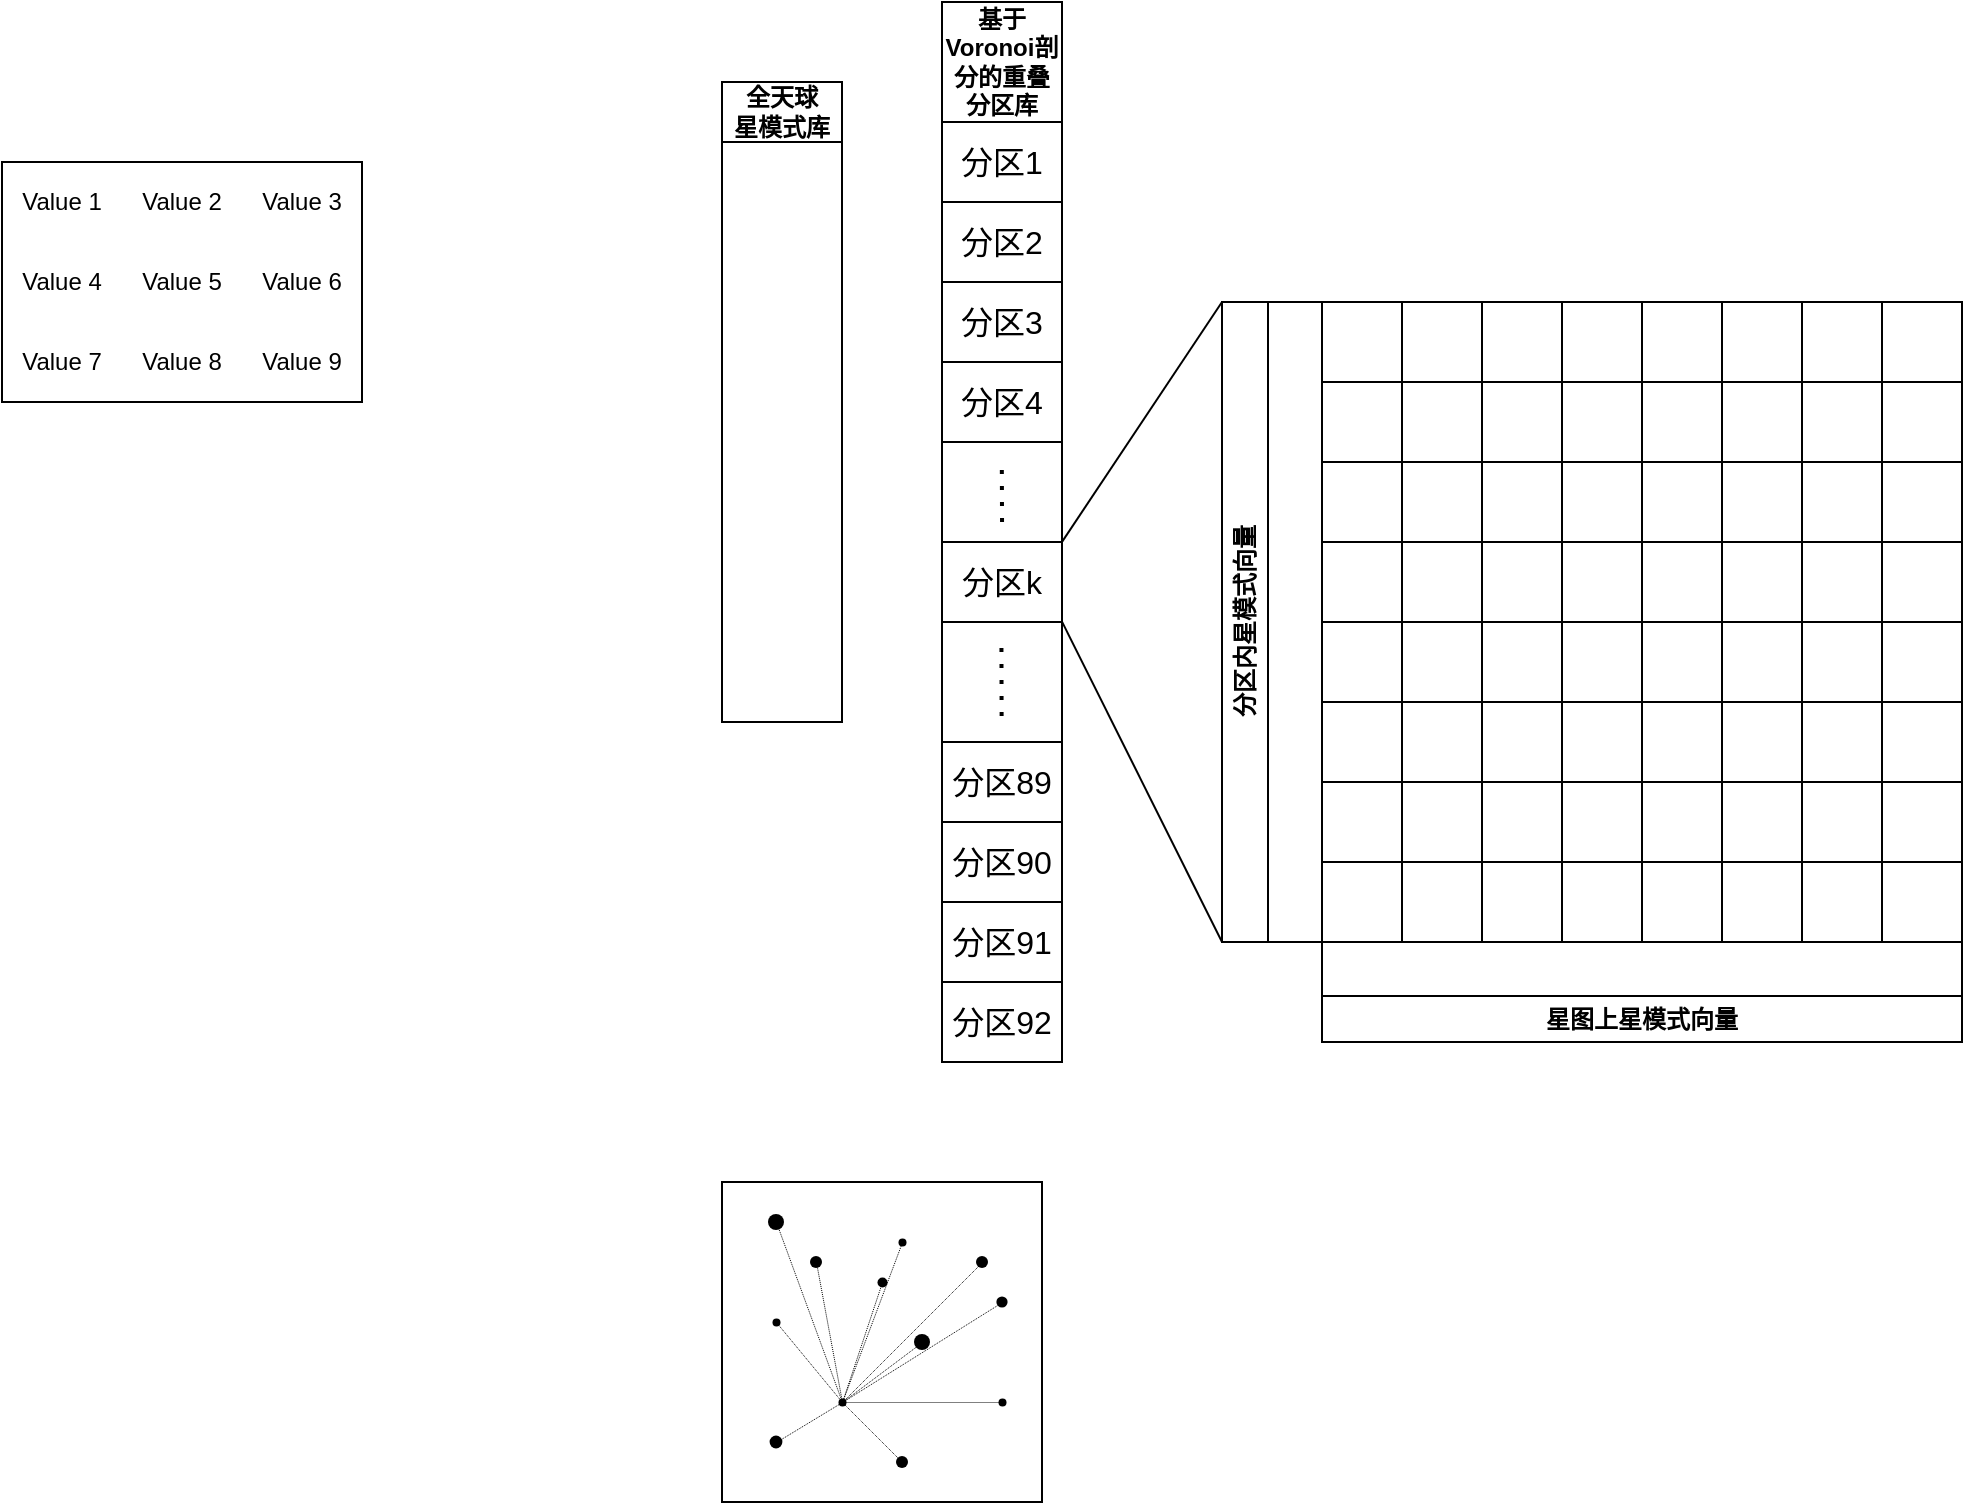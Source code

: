 <mxfile version="24.8.3">
  <diagram name="第 1 页" id="amOvIw745vpAv77YLuOu">
    <mxGraphModel dx="2044" dy="879" grid="1" gridSize="10" guides="1" tooltips="1" connect="1" arrows="1" fold="1" page="1" pageScale="1" pageWidth="413" pageHeight="583" math="0" shadow="0">
      <root>
        <mxCell id="0" />
        <mxCell id="1" parent="0" />
        <mxCell id="gWh-pS88tPBlYwup4xOj-1" value="全天球&lt;br&gt;星模式库" style="swimlane;whiteSpace=wrap;html=1;startSize=30;" vertex="1" parent="1">
          <mxGeometry x="30" y="40" width="60" height="320" as="geometry">
            <mxRectangle x="30" y="40" width="90" height="40" as="alternateBounds" />
          </mxGeometry>
        </mxCell>
        <mxCell id="gWh-pS88tPBlYwup4xOj-3" value="基于Voronoi剖分的重叠分区库" style="swimlane;whiteSpace=wrap;html=1;startSize=60;" vertex="1" parent="1">
          <mxGeometry x="140" width="60" height="530" as="geometry" />
        </mxCell>
        <mxCell id="gWh-pS88tPBlYwup4xOj-4" value="" style="shape=table;startSize=0;container=1;collapsible=0;childLayout=tableLayout;fontSize=16;" vertex="1" parent="gWh-pS88tPBlYwup4xOj-3">
          <mxGeometry y="60" width="60" height="160" as="geometry" />
        </mxCell>
        <mxCell id="gWh-pS88tPBlYwup4xOj-5" value="" style="shape=tableRow;horizontal=0;startSize=0;swimlaneHead=0;swimlaneBody=0;strokeColor=inherit;top=0;left=0;bottom=0;right=0;collapsible=0;dropTarget=0;fillColor=none;points=[[0,0.5],[1,0.5]];portConstraint=eastwest;fontSize=16;" vertex="1" parent="gWh-pS88tPBlYwup4xOj-4">
          <mxGeometry width="60" height="40" as="geometry" />
        </mxCell>
        <mxCell id="gWh-pS88tPBlYwup4xOj-6" value="分区1" style="shape=partialRectangle;html=1;whiteSpace=wrap;connectable=0;strokeColor=inherit;overflow=hidden;fillColor=none;top=0;left=0;bottom=0;right=0;pointerEvents=1;fontSize=16;" vertex="1" parent="gWh-pS88tPBlYwup4xOj-5">
          <mxGeometry width="60" height="40" as="geometry">
            <mxRectangle width="60" height="40" as="alternateBounds" />
          </mxGeometry>
        </mxCell>
        <mxCell id="gWh-pS88tPBlYwup4xOj-17" style="shape=tableRow;horizontal=0;startSize=0;swimlaneHead=0;swimlaneBody=0;strokeColor=inherit;top=0;left=0;bottom=0;right=0;collapsible=0;dropTarget=0;fillColor=none;points=[[0,0.5],[1,0.5]];portConstraint=eastwest;fontSize=16;" vertex="1" parent="gWh-pS88tPBlYwup4xOj-4">
          <mxGeometry y="40" width="60" height="40" as="geometry" />
        </mxCell>
        <mxCell id="gWh-pS88tPBlYwup4xOj-18" value="分区2" style="shape=partialRectangle;html=1;whiteSpace=wrap;connectable=0;strokeColor=inherit;overflow=hidden;fillColor=none;top=0;left=0;bottom=0;right=0;pointerEvents=1;fontSize=16;" vertex="1" parent="gWh-pS88tPBlYwup4xOj-17">
          <mxGeometry width="60" height="40" as="geometry">
            <mxRectangle width="60" height="40" as="alternateBounds" />
          </mxGeometry>
        </mxCell>
        <mxCell id="gWh-pS88tPBlYwup4xOj-13" value="" style="shape=tableRow;horizontal=0;startSize=0;swimlaneHead=0;swimlaneBody=0;strokeColor=inherit;top=0;left=0;bottom=0;right=0;collapsible=0;dropTarget=0;fillColor=none;points=[[0,0.5],[1,0.5]];portConstraint=eastwest;fontSize=16;" vertex="1" parent="gWh-pS88tPBlYwup4xOj-4">
          <mxGeometry y="80" width="60" height="40" as="geometry" />
        </mxCell>
        <mxCell id="gWh-pS88tPBlYwup4xOj-14" value="分区3" style="shape=partialRectangle;html=1;whiteSpace=wrap;connectable=0;strokeColor=inherit;overflow=hidden;fillColor=none;top=0;left=0;bottom=0;right=0;pointerEvents=1;fontSize=16;" vertex="1" parent="gWh-pS88tPBlYwup4xOj-13">
          <mxGeometry width="60" height="40" as="geometry">
            <mxRectangle width="60" height="40" as="alternateBounds" />
          </mxGeometry>
        </mxCell>
        <mxCell id="gWh-pS88tPBlYwup4xOj-21" style="shape=tableRow;horizontal=0;startSize=0;swimlaneHead=0;swimlaneBody=0;strokeColor=inherit;top=0;left=0;bottom=0;right=0;collapsible=0;dropTarget=0;fillColor=none;points=[[0,0.5],[1,0.5]];portConstraint=eastwest;fontSize=16;" vertex="1" parent="gWh-pS88tPBlYwup4xOj-4">
          <mxGeometry y="120" width="60" height="40" as="geometry" />
        </mxCell>
        <mxCell id="gWh-pS88tPBlYwup4xOj-22" value="分区4" style="shape=partialRectangle;html=1;whiteSpace=wrap;connectable=0;strokeColor=inherit;overflow=hidden;fillColor=none;top=0;left=0;bottom=0;right=0;pointerEvents=1;fontSize=16;" vertex="1" parent="gWh-pS88tPBlYwup4xOj-21">
          <mxGeometry width="60" height="40" as="geometry">
            <mxRectangle width="60" height="40" as="alternateBounds" />
          </mxGeometry>
        </mxCell>
        <mxCell id="gWh-pS88tPBlYwup4xOj-37" value="" style="shape=table;startSize=0;container=1;collapsible=0;childLayout=tableLayout;fontSize=16;" vertex="1" parent="gWh-pS88tPBlYwup4xOj-3">
          <mxGeometry y="370" width="60" height="160" as="geometry" />
        </mxCell>
        <mxCell id="gWh-pS88tPBlYwup4xOj-38" value="" style="shape=tableRow;horizontal=0;startSize=0;swimlaneHead=0;swimlaneBody=0;strokeColor=inherit;top=0;left=0;bottom=0;right=0;collapsible=0;dropTarget=0;fillColor=none;points=[[0,0.5],[1,0.5]];portConstraint=eastwest;fontSize=16;" vertex="1" parent="gWh-pS88tPBlYwup4xOj-37">
          <mxGeometry width="60" height="40" as="geometry" />
        </mxCell>
        <mxCell id="gWh-pS88tPBlYwup4xOj-39" value="分区89" style="shape=partialRectangle;html=1;whiteSpace=wrap;connectable=0;strokeColor=inherit;overflow=hidden;fillColor=none;top=0;left=0;bottom=0;right=0;pointerEvents=1;fontSize=16;" vertex="1" parent="gWh-pS88tPBlYwup4xOj-38">
          <mxGeometry width="60" height="40" as="geometry">
            <mxRectangle width="60" height="40" as="alternateBounds" />
          </mxGeometry>
        </mxCell>
        <mxCell id="gWh-pS88tPBlYwup4xOj-40" style="shape=tableRow;horizontal=0;startSize=0;swimlaneHead=0;swimlaneBody=0;strokeColor=inherit;top=0;left=0;bottom=0;right=0;collapsible=0;dropTarget=0;fillColor=none;points=[[0,0.5],[1,0.5]];portConstraint=eastwest;fontSize=16;" vertex="1" parent="gWh-pS88tPBlYwup4xOj-37">
          <mxGeometry y="40" width="60" height="40" as="geometry" />
        </mxCell>
        <mxCell id="gWh-pS88tPBlYwup4xOj-41" value="分区90" style="shape=partialRectangle;html=1;whiteSpace=wrap;connectable=0;strokeColor=inherit;overflow=hidden;fillColor=none;top=0;left=0;bottom=0;right=0;pointerEvents=1;fontSize=16;" vertex="1" parent="gWh-pS88tPBlYwup4xOj-40">
          <mxGeometry width="60" height="40" as="geometry">
            <mxRectangle width="60" height="40" as="alternateBounds" />
          </mxGeometry>
        </mxCell>
        <mxCell id="gWh-pS88tPBlYwup4xOj-42" value="" style="shape=tableRow;horizontal=0;startSize=0;swimlaneHead=0;swimlaneBody=0;strokeColor=inherit;top=0;left=0;bottom=0;right=0;collapsible=0;dropTarget=0;fillColor=none;points=[[0,0.5],[1,0.5]];portConstraint=eastwest;fontSize=16;" vertex="1" parent="gWh-pS88tPBlYwup4xOj-37">
          <mxGeometry y="80" width="60" height="40" as="geometry" />
        </mxCell>
        <mxCell id="gWh-pS88tPBlYwup4xOj-43" value="分区91" style="shape=partialRectangle;html=1;whiteSpace=wrap;connectable=0;strokeColor=inherit;overflow=hidden;fillColor=none;top=0;left=0;bottom=0;right=0;pointerEvents=1;fontSize=16;" vertex="1" parent="gWh-pS88tPBlYwup4xOj-42">
          <mxGeometry width="60" height="40" as="geometry">
            <mxRectangle width="60" height="40" as="alternateBounds" />
          </mxGeometry>
        </mxCell>
        <mxCell id="gWh-pS88tPBlYwup4xOj-44" style="shape=tableRow;horizontal=0;startSize=0;swimlaneHead=0;swimlaneBody=0;strokeColor=inherit;top=0;left=0;bottom=0;right=0;collapsible=0;dropTarget=0;fillColor=none;points=[[0,0.5],[1,0.5]];portConstraint=eastwest;fontSize=16;" vertex="1" parent="gWh-pS88tPBlYwup4xOj-37">
          <mxGeometry y="120" width="60" height="40" as="geometry" />
        </mxCell>
        <mxCell id="gWh-pS88tPBlYwup4xOj-45" value="分区92" style="shape=partialRectangle;html=1;whiteSpace=wrap;connectable=0;strokeColor=inherit;overflow=hidden;fillColor=none;top=0;left=0;bottom=0;right=0;pointerEvents=1;fontSize=16;" vertex="1" parent="gWh-pS88tPBlYwup4xOj-44">
          <mxGeometry width="60" height="40" as="geometry">
            <mxRectangle width="60" height="40" as="alternateBounds" />
          </mxGeometry>
        </mxCell>
        <mxCell id="gWh-pS88tPBlYwup4xOj-46" value="" style="endArrow=none;dashed=1;html=1;dashPattern=1 3;strokeWidth=2;rounded=0;" edge="1" parent="gWh-pS88tPBlYwup4xOj-3">
          <mxGeometry width="50" height="50" relative="1" as="geometry">
            <mxPoint x="30.02" y="260" as="sourcePoint" />
            <mxPoint x="29.9" y="230" as="targetPoint" />
          </mxGeometry>
        </mxCell>
        <mxCell id="gWh-pS88tPBlYwup4xOj-50" value="" style="shape=table;startSize=0;container=1;collapsible=0;childLayout=tableLayout;fontSize=16;" vertex="1" parent="gWh-pS88tPBlYwup4xOj-3">
          <mxGeometry y="270" width="60" height="40" as="geometry" />
        </mxCell>
        <mxCell id="gWh-pS88tPBlYwup4xOj-51" value="" style="shape=tableRow;horizontal=0;startSize=0;swimlaneHead=0;swimlaneBody=0;strokeColor=inherit;top=0;left=0;bottom=0;right=0;collapsible=0;dropTarget=0;fillColor=none;points=[[0,0.5],[1,0.5]];portConstraint=eastwest;fontSize=16;" vertex="1" parent="gWh-pS88tPBlYwup4xOj-50">
          <mxGeometry width="60" height="40" as="geometry" />
        </mxCell>
        <mxCell id="gWh-pS88tPBlYwup4xOj-52" value="分区k" style="shape=partialRectangle;html=1;whiteSpace=wrap;connectable=0;strokeColor=inherit;overflow=hidden;fillColor=none;top=0;left=0;bottom=0;right=0;pointerEvents=1;fontSize=16;" vertex="1" parent="gWh-pS88tPBlYwup4xOj-51">
          <mxGeometry width="60" height="40" as="geometry">
            <mxRectangle width="60" height="40" as="alternateBounds" />
          </mxGeometry>
        </mxCell>
        <mxCell id="gWh-pS88tPBlYwup4xOj-59" value="" style="endArrow=none;dashed=1;html=1;dashPattern=1 3;strokeWidth=2;rounded=0;" edge="1" parent="gWh-pS88tPBlYwup4xOj-3">
          <mxGeometry width="50" height="50" relative="1" as="geometry">
            <mxPoint x="29.81" y="357" as="sourcePoint" />
            <mxPoint x="29.71" y="317" as="targetPoint" />
          </mxGeometry>
        </mxCell>
        <mxCell id="gWh-pS88tPBlYwup4xOj-47" value="分区内星模式向量" style="swimlane;horizontal=0;whiteSpace=wrap;html=1;startSize=23;" vertex="1" parent="1">
          <mxGeometry x="280" y="150" width="50" height="320" as="geometry" />
        </mxCell>
        <mxCell id="gWh-pS88tPBlYwup4xOj-48" value="星图上星模式向量" style="swimlane;whiteSpace=wrap;html=1;direction=west;" vertex="1" parent="1">
          <mxGeometry x="330" y="470" width="320" height="50" as="geometry" />
        </mxCell>
        <mxCell id="gWh-pS88tPBlYwup4xOj-49" value="" style="whiteSpace=wrap;html=1;aspect=fixed;" vertex="1" parent="1">
          <mxGeometry x="330" y="150" width="320" height="320" as="geometry" />
        </mxCell>
        <mxCell id="gWh-pS88tPBlYwup4xOj-60" value="" style="endArrow=none;html=1;rounded=0;entryX=0;entryY=0;entryDx=0;entryDy=0;exitX=0.999;exitY=0.001;exitDx=0;exitDy=0;exitPerimeter=0;" edge="1" parent="1" source="gWh-pS88tPBlYwup4xOj-51" target="gWh-pS88tPBlYwup4xOj-47">
          <mxGeometry width="50" height="50" relative="1" as="geometry">
            <mxPoint x="210" y="270" as="sourcePoint" />
            <mxPoint x="410" y="300" as="targetPoint" />
          </mxGeometry>
        </mxCell>
        <mxCell id="gWh-pS88tPBlYwup4xOj-61" value="" style="endArrow=none;html=1;rounded=0;entryX=0;entryY=1;entryDx=0;entryDy=0;exitX=1;exitY=0.995;exitDx=0;exitDy=0;exitPerimeter=0;" edge="1" parent="1" source="gWh-pS88tPBlYwup4xOj-51" target="gWh-pS88tPBlYwup4xOj-47">
          <mxGeometry width="50" height="50" relative="1" as="geometry">
            <mxPoint x="210" y="280" as="sourcePoint" />
            <mxPoint x="290" y="160" as="targetPoint" />
          </mxGeometry>
        </mxCell>
        <mxCell id="gWh-pS88tPBlYwup4xOj-62" value="" style="shape=table;startSize=0;container=1;collapsible=0;childLayout=tableLayout;fontSize=16;" vertex="1" parent="1">
          <mxGeometry x="330" y="150" width="320" height="320" as="geometry" />
        </mxCell>
        <mxCell id="gWh-pS88tPBlYwup4xOj-63" value="" style="shape=tableRow;horizontal=0;startSize=0;swimlaneHead=0;swimlaneBody=0;strokeColor=inherit;top=0;left=0;bottom=0;right=0;collapsible=0;dropTarget=0;fillColor=none;points=[[0,0.5],[1,0.5]];portConstraint=eastwest;fontSize=16;" vertex="1" parent="gWh-pS88tPBlYwup4xOj-62">
          <mxGeometry width="320" height="40" as="geometry" />
        </mxCell>
        <mxCell id="gWh-pS88tPBlYwup4xOj-64" value="" style="shape=partialRectangle;html=1;whiteSpace=wrap;connectable=0;strokeColor=inherit;overflow=hidden;fillColor=none;top=0;left=0;bottom=0;right=0;pointerEvents=1;fontSize=16;" vertex="1" parent="gWh-pS88tPBlYwup4xOj-63">
          <mxGeometry width="40" height="40" as="geometry">
            <mxRectangle width="40" height="40" as="alternateBounds" />
          </mxGeometry>
        </mxCell>
        <mxCell id="gWh-pS88tPBlYwup4xOj-65" value="" style="shape=partialRectangle;html=1;whiteSpace=wrap;connectable=0;strokeColor=inherit;overflow=hidden;fillColor=none;top=0;left=0;bottom=0;right=0;pointerEvents=1;fontSize=16;" vertex="1" parent="gWh-pS88tPBlYwup4xOj-63">
          <mxGeometry x="40" width="40" height="40" as="geometry">
            <mxRectangle width="40" height="40" as="alternateBounds" />
          </mxGeometry>
        </mxCell>
        <mxCell id="gWh-pS88tPBlYwup4xOj-66" value="" style="shape=partialRectangle;html=1;whiteSpace=wrap;connectable=0;strokeColor=inherit;overflow=hidden;fillColor=none;top=0;left=0;bottom=0;right=0;pointerEvents=1;fontSize=16;" vertex="1" parent="gWh-pS88tPBlYwup4xOj-63">
          <mxGeometry x="80" width="40" height="40" as="geometry">
            <mxRectangle width="40" height="40" as="alternateBounds" />
          </mxGeometry>
        </mxCell>
        <mxCell id="gWh-pS88tPBlYwup4xOj-87" style="shape=partialRectangle;html=1;whiteSpace=wrap;connectable=0;strokeColor=inherit;overflow=hidden;fillColor=none;top=0;left=0;bottom=0;right=0;pointerEvents=1;fontSize=16;" vertex="1" parent="gWh-pS88tPBlYwup4xOj-63">
          <mxGeometry x="120" width="40" height="40" as="geometry">
            <mxRectangle width="40" height="40" as="alternateBounds" />
          </mxGeometry>
        </mxCell>
        <mxCell id="gWh-pS88tPBlYwup4xOj-90" style="shape=partialRectangle;html=1;whiteSpace=wrap;connectable=0;strokeColor=inherit;overflow=hidden;fillColor=none;top=0;left=0;bottom=0;right=0;pointerEvents=1;fontSize=16;" vertex="1" parent="gWh-pS88tPBlYwup4xOj-63">
          <mxGeometry x="160" width="40" height="40" as="geometry">
            <mxRectangle width="40" height="40" as="alternateBounds" />
          </mxGeometry>
        </mxCell>
        <mxCell id="gWh-pS88tPBlYwup4xOj-93" style="shape=partialRectangle;html=1;whiteSpace=wrap;connectable=0;strokeColor=inherit;overflow=hidden;fillColor=none;top=0;left=0;bottom=0;right=0;pointerEvents=1;fontSize=16;" vertex="1" parent="gWh-pS88tPBlYwup4xOj-63">
          <mxGeometry x="200" width="40" height="40" as="geometry">
            <mxRectangle width="40" height="40" as="alternateBounds" />
          </mxGeometry>
        </mxCell>
        <mxCell id="gWh-pS88tPBlYwup4xOj-96" style="shape=partialRectangle;html=1;whiteSpace=wrap;connectable=0;strokeColor=inherit;overflow=hidden;fillColor=none;top=0;left=0;bottom=0;right=0;pointerEvents=1;fontSize=16;" vertex="1" parent="gWh-pS88tPBlYwup4xOj-63">
          <mxGeometry x="240" width="40" height="40" as="geometry">
            <mxRectangle width="40" height="40" as="alternateBounds" />
          </mxGeometry>
        </mxCell>
        <mxCell id="gWh-pS88tPBlYwup4xOj-131" style="shape=partialRectangle;html=1;whiteSpace=wrap;connectable=0;strokeColor=inherit;overflow=hidden;fillColor=none;top=0;left=0;bottom=0;right=0;pointerEvents=1;fontSize=16;" vertex="1" parent="gWh-pS88tPBlYwup4xOj-63">
          <mxGeometry x="280" width="40" height="40" as="geometry">
            <mxRectangle width="40" height="40" as="alternateBounds" />
          </mxGeometry>
        </mxCell>
        <mxCell id="gWh-pS88tPBlYwup4xOj-67" value="" style="shape=tableRow;horizontal=0;startSize=0;swimlaneHead=0;swimlaneBody=0;strokeColor=inherit;top=0;left=0;bottom=0;right=0;collapsible=0;dropTarget=0;fillColor=none;points=[[0,0.5],[1,0.5]];portConstraint=eastwest;fontSize=16;" vertex="1" parent="gWh-pS88tPBlYwup4xOj-62">
          <mxGeometry y="40" width="320" height="40" as="geometry" />
        </mxCell>
        <mxCell id="gWh-pS88tPBlYwup4xOj-68" value="" style="shape=partialRectangle;html=1;whiteSpace=wrap;connectable=0;strokeColor=inherit;overflow=hidden;fillColor=none;top=0;left=0;bottom=0;right=0;pointerEvents=1;fontSize=16;" vertex="1" parent="gWh-pS88tPBlYwup4xOj-67">
          <mxGeometry width="40" height="40" as="geometry">
            <mxRectangle width="40" height="40" as="alternateBounds" />
          </mxGeometry>
        </mxCell>
        <mxCell id="gWh-pS88tPBlYwup4xOj-69" value="" style="shape=partialRectangle;html=1;whiteSpace=wrap;connectable=0;strokeColor=inherit;overflow=hidden;fillColor=none;top=0;left=0;bottom=0;right=0;pointerEvents=1;fontSize=16;" vertex="1" parent="gWh-pS88tPBlYwup4xOj-67">
          <mxGeometry x="40" width="40" height="40" as="geometry">
            <mxRectangle width="40" height="40" as="alternateBounds" />
          </mxGeometry>
        </mxCell>
        <mxCell id="gWh-pS88tPBlYwup4xOj-70" value="" style="shape=partialRectangle;html=1;whiteSpace=wrap;connectable=0;strokeColor=inherit;overflow=hidden;fillColor=none;top=0;left=0;bottom=0;right=0;pointerEvents=1;fontSize=16;" vertex="1" parent="gWh-pS88tPBlYwup4xOj-67">
          <mxGeometry x="80" width="40" height="40" as="geometry">
            <mxRectangle width="40" height="40" as="alternateBounds" />
          </mxGeometry>
        </mxCell>
        <mxCell id="gWh-pS88tPBlYwup4xOj-88" style="shape=partialRectangle;html=1;whiteSpace=wrap;connectable=0;strokeColor=inherit;overflow=hidden;fillColor=none;top=0;left=0;bottom=0;right=0;pointerEvents=1;fontSize=16;" vertex="1" parent="gWh-pS88tPBlYwup4xOj-67">
          <mxGeometry x="120" width="40" height="40" as="geometry">
            <mxRectangle width="40" height="40" as="alternateBounds" />
          </mxGeometry>
        </mxCell>
        <mxCell id="gWh-pS88tPBlYwup4xOj-91" style="shape=partialRectangle;html=1;whiteSpace=wrap;connectable=0;strokeColor=inherit;overflow=hidden;fillColor=none;top=0;left=0;bottom=0;right=0;pointerEvents=1;fontSize=16;" vertex="1" parent="gWh-pS88tPBlYwup4xOj-67">
          <mxGeometry x="160" width="40" height="40" as="geometry">
            <mxRectangle width="40" height="40" as="alternateBounds" />
          </mxGeometry>
        </mxCell>
        <mxCell id="gWh-pS88tPBlYwup4xOj-94" style="shape=partialRectangle;html=1;whiteSpace=wrap;connectable=0;strokeColor=inherit;overflow=hidden;fillColor=none;top=0;left=0;bottom=0;right=0;pointerEvents=1;fontSize=16;" vertex="1" parent="gWh-pS88tPBlYwup4xOj-67">
          <mxGeometry x="200" width="40" height="40" as="geometry">
            <mxRectangle width="40" height="40" as="alternateBounds" />
          </mxGeometry>
        </mxCell>
        <mxCell id="gWh-pS88tPBlYwup4xOj-97" style="shape=partialRectangle;html=1;whiteSpace=wrap;connectable=0;strokeColor=inherit;overflow=hidden;fillColor=none;top=0;left=0;bottom=0;right=0;pointerEvents=1;fontSize=16;" vertex="1" parent="gWh-pS88tPBlYwup4xOj-67">
          <mxGeometry x="240" width="40" height="40" as="geometry">
            <mxRectangle width="40" height="40" as="alternateBounds" />
          </mxGeometry>
        </mxCell>
        <mxCell id="gWh-pS88tPBlYwup4xOj-132" style="shape=partialRectangle;html=1;whiteSpace=wrap;connectable=0;strokeColor=inherit;overflow=hidden;fillColor=none;top=0;left=0;bottom=0;right=0;pointerEvents=1;fontSize=16;" vertex="1" parent="gWh-pS88tPBlYwup4xOj-67">
          <mxGeometry x="280" width="40" height="40" as="geometry">
            <mxRectangle width="40" height="40" as="alternateBounds" />
          </mxGeometry>
        </mxCell>
        <mxCell id="gWh-pS88tPBlYwup4xOj-71" value="" style="shape=tableRow;horizontal=0;startSize=0;swimlaneHead=0;swimlaneBody=0;strokeColor=inherit;top=0;left=0;bottom=0;right=0;collapsible=0;dropTarget=0;fillColor=none;points=[[0,0.5],[1,0.5]];portConstraint=eastwest;fontSize=16;" vertex="1" parent="gWh-pS88tPBlYwup4xOj-62">
          <mxGeometry y="80" width="320" height="40" as="geometry" />
        </mxCell>
        <mxCell id="gWh-pS88tPBlYwup4xOj-72" value="" style="shape=partialRectangle;html=1;whiteSpace=wrap;connectable=0;strokeColor=inherit;overflow=hidden;fillColor=none;top=0;left=0;bottom=0;right=0;pointerEvents=1;fontSize=16;" vertex="1" parent="gWh-pS88tPBlYwup4xOj-71">
          <mxGeometry width="40" height="40" as="geometry">
            <mxRectangle width="40" height="40" as="alternateBounds" />
          </mxGeometry>
        </mxCell>
        <mxCell id="gWh-pS88tPBlYwup4xOj-73" value="" style="shape=partialRectangle;html=1;whiteSpace=wrap;connectable=0;strokeColor=inherit;overflow=hidden;fillColor=none;top=0;left=0;bottom=0;right=0;pointerEvents=1;fontSize=16;" vertex="1" parent="gWh-pS88tPBlYwup4xOj-71">
          <mxGeometry x="40" width="40" height="40" as="geometry">
            <mxRectangle width="40" height="40" as="alternateBounds" />
          </mxGeometry>
        </mxCell>
        <mxCell id="gWh-pS88tPBlYwup4xOj-74" value="" style="shape=partialRectangle;html=1;whiteSpace=wrap;connectable=0;strokeColor=inherit;overflow=hidden;fillColor=none;top=0;left=0;bottom=0;right=0;pointerEvents=1;fontSize=16;" vertex="1" parent="gWh-pS88tPBlYwup4xOj-71">
          <mxGeometry x="80" width="40" height="40" as="geometry">
            <mxRectangle width="40" height="40" as="alternateBounds" />
          </mxGeometry>
        </mxCell>
        <mxCell id="gWh-pS88tPBlYwup4xOj-89" style="shape=partialRectangle;html=1;whiteSpace=wrap;connectable=0;strokeColor=inherit;overflow=hidden;fillColor=none;top=0;left=0;bottom=0;right=0;pointerEvents=1;fontSize=16;" vertex="1" parent="gWh-pS88tPBlYwup4xOj-71">
          <mxGeometry x="120" width="40" height="40" as="geometry">
            <mxRectangle width="40" height="40" as="alternateBounds" />
          </mxGeometry>
        </mxCell>
        <mxCell id="gWh-pS88tPBlYwup4xOj-92" style="shape=partialRectangle;html=1;whiteSpace=wrap;connectable=0;strokeColor=inherit;overflow=hidden;fillColor=none;top=0;left=0;bottom=0;right=0;pointerEvents=1;fontSize=16;" vertex="1" parent="gWh-pS88tPBlYwup4xOj-71">
          <mxGeometry x="160" width="40" height="40" as="geometry">
            <mxRectangle width="40" height="40" as="alternateBounds" />
          </mxGeometry>
        </mxCell>
        <mxCell id="gWh-pS88tPBlYwup4xOj-95" style="shape=partialRectangle;html=1;whiteSpace=wrap;connectable=0;strokeColor=inherit;overflow=hidden;fillColor=none;top=0;left=0;bottom=0;right=0;pointerEvents=1;fontSize=16;" vertex="1" parent="gWh-pS88tPBlYwup4xOj-71">
          <mxGeometry x="200" width="40" height="40" as="geometry">
            <mxRectangle width="40" height="40" as="alternateBounds" />
          </mxGeometry>
        </mxCell>
        <mxCell id="gWh-pS88tPBlYwup4xOj-98" style="shape=partialRectangle;html=1;whiteSpace=wrap;connectable=0;strokeColor=inherit;overflow=hidden;fillColor=none;top=0;left=0;bottom=0;right=0;pointerEvents=1;fontSize=16;" vertex="1" parent="gWh-pS88tPBlYwup4xOj-71">
          <mxGeometry x="240" width="40" height="40" as="geometry">
            <mxRectangle width="40" height="40" as="alternateBounds" />
          </mxGeometry>
        </mxCell>
        <mxCell id="gWh-pS88tPBlYwup4xOj-133" style="shape=partialRectangle;html=1;whiteSpace=wrap;connectable=0;strokeColor=inherit;overflow=hidden;fillColor=none;top=0;left=0;bottom=0;right=0;pointerEvents=1;fontSize=16;" vertex="1" parent="gWh-pS88tPBlYwup4xOj-71">
          <mxGeometry x="280" width="40" height="40" as="geometry">
            <mxRectangle width="40" height="40" as="alternateBounds" />
          </mxGeometry>
        </mxCell>
        <mxCell id="gWh-pS88tPBlYwup4xOj-99" style="shape=tableRow;horizontal=0;startSize=0;swimlaneHead=0;swimlaneBody=0;strokeColor=inherit;top=0;left=0;bottom=0;right=0;collapsible=0;dropTarget=0;fillColor=none;points=[[0,0.5],[1,0.5]];portConstraint=eastwest;fontSize=16;" vertex="1" parent="gWh-pS88tPBlYwup4xOj-62">
          <mxGeometry y="120" width="320" height="40" as="geometry" />
        </mxCell>
        <mxCell id="gWh-pS88tPBlYwup4xOj-100" style="shape=partialRectangle;html=1;whiteSpace=wrap;connectable=0;strokeColor=inherit;overflow=hidden;fillColor=none;top=0;left=0;bottom=0;right=0;pointerEvents=1;fontSize=16;" vertex="1" parent="gWh-pS88tPBlYwup4xOj-99">
          <mxGeometry width="40" height="40" as="geometry">
            <mxRectangle width="40" height="40" as="alternateBounds" />
          </mxGeometry>
        </mxCell>
        <mxCell id="gWh-pS88tPBlYwup4xOj-101" style="shape=partialRectangle;html=1;whiteSpace=wrap;connectable=0;strokeColor=inherit;overflow=hidden;fillColor=none;top=0;left=0;bottom=0;right=0;pointerEvents=1;fontSize=16;" vertex="1" parent="gWh-pS88tPBlYwup4xOj-99">
          <mxGeometry x="40" width="40" height="40" as="geometry">
            <mxRectangle width="40" height="40" as="alternateBounds" />
          </mxGeometry>
        </mxCell>
        <mxCell id="gWh-pS88tPBlYwup4xOj-102" style="shape=partialRectangle;html=1;whiteSpace=wrap;connectable=0;strokeColor=inherit;overflow=hidden;fillColor=none;top=0;left=0;bottom=0;right=0;pointerEvents=1;fontSize=16;" vertex="1" parent="gWh-pS88tPBlYwup4xOj-99">
          <mxGeometry x="80" width="40" height="40" as="geometry">
            <mxRectangle width="40" height="40" as="alternateBounds" />
          </mxGeometry>
        </mxCell>
        <mxCell id="gWh-pS88tPBlYwup4xOj-103" style="shape=partialRectangle;html=1;whiteSpace=wrap;connectable=0;strokeColor=inherit;overflow=hidden;fillColor=none;top=0;left=0;bottom=0;right=0;pointerEvents=1;fontSize=16;" vertex="1" parent="gWh-pS88tPBlYwup4xOj-99">
          <mxGeometry x="120" width="40" height="40" as="geometry">
            <mxRectangle width="40" height="40" as="alternateBounds" />
          </mxGeometry>
        </mxCell>
        <mxCell id="gWh-pS88tPBlYwup4xOj-104" style="shape=partialRectangle;html=1;whiteSpace=wrap;connectable=0;strokeColor=inherit;overflow=hidden;fillColor=none;top=0;left=0;bottom=0;right=0;pointerEvents=1;fontSize=16;" vertex="1" parent="gWh-pS88tPBlYwup4xOj-99">
          <mxGeometry x="160" width="40" height="40" as="geometry">
            <mxRectangle width="40" height="40" as="alternateBounds" />
          </mxGeometry>
        </mxCell>
        <mxCell id="gWh-pS88tPBlYwup4xOj-105" style="shape=partialRectangle;html=1;whiteSpace=wrap;connectable=0;strokeColor=inherit;overflow=hidden;fillColor=none;top=0;left=0;bottom=0;right=0;pointerEvents=1;fontSize=16;" vertex="1" parent="gWh-pS88tPBlYwup4xOj-99">
          <mxGeometry x="200" width="40" height="40" as="geometry">
            <mxRectangle width="40" height="40" as="alternateBounds" />
          </mxGeometry>
        </mxCell>
        <mxCell id="gWh-pS88tPBlYwup4xOj-106" style="shape=partialRectangle;html=1;whiteSpace=wrap;connectable=0;strokeColor=inherit;overflow=hidden;fillColor=none;top=0;left=0;bottom=0;right=0;pointerEvents=1;fontSize=16;" vertex="1" parent="gWh-pS88tPBlYwup4xOj-99">
          <mxGeometry x="240" width="40" height="40" as="geometry">
            <mxRectangle width="40" height="40" as="alternateBounds" />
          </mxGeometry>
        </mxCell>
        <mxCell id="gWh-pS88tPBlYwup4xOj-134" style="shape=partialRectangle;html=1;whiteSpace=wrap;connectable=0;strokeColor=inherit;overflow=hidden;fillColor=none;top=0;left=0;bottom=0;right=0;pointerEvents=1;fontSize=16;" vertex="1" parent="gWh-pS88tPBlYwup4xOj-99">
          <mxGeometry x="280" width="40" height="40" as="geometry">
            <mxRectangle width="40" height="40" as="alternateBounds" />
          </mxGeometry>
        </mxCell>
        <mxCell id="gWh-pS88tPBlYwup4xOj-107" style="shape=tableRow;horizontal=0;startSize=0;swimlaneHead=0;swimlaneBody=0;strokeColor=inherit;top=0;left=0;bottom=0;right=0;collapsible=0;dropTarget=0;fillColor=none;points=[[0,0.5],[1,0.5]];portConstraint=eastwest;fontSize=16;" vertex="1" parent="gWh-pS88tPBlYwup4xOj-62">
          <mxGeometry y="160" width="320" height="40" as="geometry" />
        </mxCell>
        <mxCell id="gWh-pS88tPBlYwup4xOj-108" style="shape=partialRectangle;html=1;whiteSpace=wrap;connectable=0;strokeColor=inherit;overflow=hidden;fillColor=none;top=0;left=0;bottom=0;right=0;pointerEvents=1;fontSize=16;" vertex="1" parent="gWh-pS88tPBlYwup4xOj-107">
          <mxGeometry width="40" height="40" as="geometry">
            <mxRectangle width="40" height="40" as="alternateBounds" />
          </mxGeometry>
        </mxCell>
        <mxCell id="gWh-pS88tPBlYwup4xOj-109" style="shape=partialRectangle;html=1;whiteSpace=wrap;connectable=0;strokeColor=inherit;overflow=hidden;fillColor=none;top=0;left=0;bottom=0;right=0;pointerEvents=1;fontSize=16;" vertex="1" parent="gWh-pS88tPBlYwup4xOj-107">
          <mxGeometry x="40" width="40" height="40" as="geometry">
            <mxRectangle width="40" height="40" as="alternateBounds" />
          </mxGeometry>
        </mxCell>
        <mxCell id="gWh-pS88tPBlYwup4xOj-110" style="shape=partialRectangle;html=1;whiteSpace=wrap;connectable=0;strokeColor=inherit;overflow=hidden;fillColor=none;top=0;left=0;bottom=0;right=0;pointerEvents=1;fontSize=16;" vertex="1" parent="gWh-pS88tPBlYwup4xOj-107">
          <mxGeometry x="80" width="40" height="40" as="geometry">
            <mxRectangle width="40" height="40" as="alternateBounds" />
          </mxGeometry>
        </mxCell>
        <mxCell id="gWh-pS88tPBlYwup4xOj-111" style="shape=partialRectangle;html=1;whiteSpace=wrap;connectable=0;strokeColor=inherit;overflow=hidden;fillColor=none;top=0;left=0;bottom=0;right=0;pointerEvents=1;fontSize=16;" vertex="1" parent="gWh-pS88tPBlYwup4xOj-107">
          <mxGeometry x="120" width="40" height="40" as="geometry">
            <mxRectangle width="40" height="40" as="alternateBounds" />
          </mxGeometry>
        </mxCell>
        <mxCell id="gWh-pS88tPBlYwup4xOj-112" style="shape=partialRectangle;html=1;whiteSpace=wrap;connectable=0;strokeColor=inherit;overflow=hidden;fillColor=none;top=0;left=0;bottom=0;right=0;pointerEvents=1;fontSize=16;" vertex="1" parent="gWh-pS88tPBlYwup4xOj-107">
          <mxGeometry x="160" width="40" height="40" as="geometry">
            <mxRectangle width="40" height="40" as="alternateBounds" />
          </mxGeometry>
        </mxCell>
        <mxCell id="gWh-pS88tPBlYwup4xOj-113" style="shape=partialRectangle;html=1;whiteSpace=wrap;connectable=0;strokeColor=inherit;overflow=hidden;fillColor=none;top=0;left=0;bottom=0;right=0;pointerEvents=1;fontSize=16;" vertex="1" parent="gWh-pS88tPBlYwup4xOj-107">
          <mxGeometry x="200" width="40" height="40" as="geometry">
            <mxRectangle width="40" height="40" as="alternateBounds" />
          </mxGeometry>
        </mxCell>
        <mxCell id="gWh-pS88tPBlYwup4xOj-114" style="shape=partialRectangle;html=1;whiteSpace=wrap;connectable=0;strokeColor=inherit;overflow=hidden;fillColor=none;top=0;left=0;bottom=0;right=0;pointerEvents=1;fontSize=16;" vertex="1" parent="gWh-pS88tPBlYwup4xOj-107">
          <mxGeometry x="240" width="40" height="40" as="geometry">
            <mxRectangle width="40" height="40" as="alternateBounds" />
          </mxGeometry>
        </mxCell>
        <mxCell id="gWh-pS88tPBlYwup4xOj-135" style="shape=partialRectangle;html=1;whiteSpace=wrap;connectable=0;strokeColor=inherit;overflow=hidden;fillColor=none;top=0;left=0;bottom=0;right=0;pointerEvents=1;fontSize=16;" vertex="1" parent="gWh-pS88tPBlYwup4xOj-107">
          <mxGeometry x="280" width="40" height="40" as="geometry">
            <mxRectangle width="40" height="40" as="alternateBounds" />
          </mxGeometry>
        </mxCell>
        <mxCell id="gWh-pS88tPBlYwup4xOj-115" style="shape=tableRow;horizontal=0;startSize=0;swimlaneHead=0;swimlaneBody=0;strokeColor=inherit;top=0;left=0;bottom=0;right=0;collapsible=0;dropTarget=0;fillColor=none;points=[[0,0.5],[1,0.5]];portConstraint=eastwest;fontSize=16;" vertex="1" parent="gWh-pS88tPBlYwup4xOj-62">
          <mxGeometry y="200" width="320" height="40" as="geometry" />
        </mxCell>
        <mxCell id="gWh-pS88tPBlYwup4xOj-116" style="shape=partialRectangle;html=1;whiteSpace=wrap;connectable=0;strokeColor=inherit;overflow=hidden;fillColor=none;top=0;left=0;bottom=0;right=0;pointerEvents=1;fontSize=16;" vertex="1" parent="gWh-pS88tPBlYwup4xOj-115">
          <mxGeometry width="40" height="40" as="geometry">
            <mxRectangle width="40" height="40" as="alternateBounds" />
          </mxGeometry>
        </mxCell>
        <mxCell id="gWh-pS88tPBlYwup4xOj-117" style="shape=partialRectangle;html=1;whiteSpace=wrap;connectable=0;strokeColor=inherit;overflow=hidden;fillColor=none;top=0;left=0;bottom=0;right=0;pointerEvents=1;fontSize=16;" vertex="1" parent="gWh-pS88tPBlYwup4xOj-115">
          <mxGeometry x="40" width="40" height="40" as="geometry">
            <mxRectangle width="40" height="40" as="alternateBounds" />
          </mxGeometry>
        </mxCell>
        <mxCell id="gWh-pS88tPBlYwup4xOj-118" style="shape=partialRectangle;html=1;whiteSpace=wrap;connectable=0;strokeColor=inherit;overflow=hidden;fillColor=none;top=0;left=0;bottom=0;right=0;pointerEvents=1;fontSize=16;" vertex="1" parent="gWh-pS88tPBlYwup4xOj-115">
          <mxGeometry x="80" width="40" height="40" as="geometry">
            <mxRectangle width="40" height="40" as="alternateBounds" />
          </mxGeometry>
        </mxCell>
        <mxCell id="gWh-pS88tPBlYwup4xOj-119" style="shape=partialRectangle;html=1;whiteSpace=wrap;connectable=0;strokeColor=inherit;overflow=hidden;fillColor=none;top=0;left=0;bottom=0;right=0;pointerEvents=1;fontSize=16;" vertex="1" parent="gWh-pS88tPBlYwup4xOj-115">
          <mxGeometry x="120" width="40" height="40" as="geometry">
            <mxRectangle width="40" height="40" as="alternateBounds" />
          </mxGeometry>
        </mxCell>
        <mxCell id="gWh-pS88tPBlYwup4xOj-120" style="shape=partialRectangle;html=1;whiteSpace=wrap;connectable=0;strokeColor=inherit;overflow=hidden;fillColor=none;top=0;left=0;bottom=0;right=0;pointerEvents=1;fontSize=16;" vertex="1" parent="gWh-pS88tPBlYwup4xOj-115">
          <mxGeometry x="160" width="40" height="40" as="geometry">
            <mxRectangle width="40" height="40" as="alternateBounds" />
          </mxGeometry>
        </mxCell>
        <mxCell id="gWh-pS88tPBlYwup4xOj-121" style="shape=partialRectangle;html=1;whiteSpace=wrap;connectable=0;strokeColor=inherit;overflow=hidden;fillColor=none;top=0;left=0;bottom=0;right=0;pointerEvents=1;fontSize=16;" vertex="1" parent="gWh-pS88tPBlYwup4xOj-115">
          <mxGeometry x="200" width="40" height="40" as="geometry">
            <mxRectangle width="40" height="40" as="alternateBounds" />
          </mxGeometry>
        </mxCell>
        <mxCell id="gWh-pS88tPBlYwup4xOj-122" style="shape=partialRectangle;html=1;whiteSpace=wrap;connectable=0;strokeColor=inherit;overflow=hidden;fillColor=none;top=0;left=0;bottom=0;right=0;pointerEvents=1;fontSize=16;" vertex="1" parent="gWh-pS88tPBlYwup4xOj-115">
          <mxGeometry x="240" width="40" height="40" as="geometry">
            <mxRectangle width="40" height="40" as="alternateBounds" />
          </mxGeometry>
        </mxCell>
        <mxCell id="gWh-pS88tPBlYwup4xOj-136" style="shape=partialRectangle;html=1;whiteSpace=wrap;connectable=0;strokeColor=inherit;overflow=hidden;fillColor=none;top=0;left=0;bottom=0;right=0;pointerEvents=1;fontSize=16;" vertex="1" parent="gWh-pS88tPBlYwup4xOj-115">
          <mxGeometry x="280" width="40" height="40" as="geometry">
            <mxRectangle width="40" height="40" as="alternateBounds" />
          </mxGeometry>
        </mxCell>
        <mxCell id="gWh-pS88tPBlYwup4xOj-123" style="shape=tableRow;horizontal=0;startSize=0;swimlaneHead=0;swimlaneBody=0;strokeColor=inherit;top=0;left=0;bottom=0;right=0;collapsible=0;dropTarget=0;fillColor=none;points=[[0,0.5],[1,0.5]];portConstraint=eastwest;fontSize=16;" vertex="1" parent="gWh-pS88tPBlYwup4xOj-62">
          <mxGeometry y="240" width="320" height="40" as="geometry" />
        </mxCell>
        <mxCell id="gWh-pS88tPBlYwup4xOj-124" style="shape=partialRectangle;html=1;whiteSpace=wrap;connectable=0;strokeColor=inherit;overflow=hidden;fillColor=none;top=0;left=0;bottom=0;right=0;pointerEvents=1;fontSize=16;" vertex="1" parent="gWh-pS88tPBlYwup4xOj-123">
          <mxGeometry width="40" height="40" as="geometry">
            <mxRectangle width="40" height="40" as="alternateBounds" />
          </mxGeometry>
        </mxCell>
        <mxCell id="gWh-pS88tPBlYwup4xOj-125" style="shape=partialRectangle;html=1;whiteSpace=wrap;connectable=0;strokeColor=inherit;overflow=hidden;fillColor=none;top=0;left=0;bottom=0;right=0;pointerEvents=1;fontSize=16;" vertex="1" parent="gWh-pS88tPBlYwup4xOj-123">
          <mxGeometry x="40" width="40" height="40" as="geometry">
            <mxRectangle width="40" height="40" as="alternateBounds" />
          </mxGeometry>
        </mxCell>
        <mxCell id="gWh-pS88tPBlYwup4xOj-126" style="shape=partialRectangle;html=1;whiteSpace=wrap;connectable=0;strokeColor=inherit;overflow=hidden;fillColor=none;top=0;left=0;bottom=0;right=0;pointerEvents=1;fontSize=16;" vertex="1" parent="gWh-pS88tPBlYwup4xOj-123">
          <mxGeometry x="80" width="40" height="40" as="geometry">
            <mxRectangle width="40" height="40" as="alternateBounds" />
          </mxGeometry>
        </mxCell>
        <mxCell id="gWh-pS88tPBlYwup4xOj-127" style="shape=partialRectangle;html=1;whiteSpace=wrap;connectable=0;strokeColor=inherit;overflow=hidden;fillColor=none;top=0;left=0;bottom=0;right=0;pointerEvents=1;fontSize=16;" vertex="1" parent="gWh-pS88tPBlYwup4xOj-123">
          <mxGeometry x="120" width="40" height="40" as="geometry">
            <mxRectangle width="40" height="40" as="alternateBounds" />
          </mxGeometry>
        </mxCell>
        <mxCell id="gWh-pS88tPBlYwup4xOj-128" style="shape=partialRectangle;html=1;whiteSpace=wrap;connectable=0;strokeColor=inherit;overflow=hidden;fillColor=none;top=0;left=0;bottom=0;right=0;pointerEvents=1;fontSize=16;" vertex="1" parent="gWh-pS88tPBlYwup4xOj-123">
          <mxGeometry x="160" width="40" height="40" as="geometry">
            <mxRectangle width="40" height="40" as="alternateBounds" />
          </mxGeometry>
        </mxCell>
        <mxCell id="gWh-pS88tPBlYwup4xOj-129" style="shape=partialRectangle;html=1;whiteSpace=wrap;connectable=0;strokeColor=inherit;overflow=hidden;fillColor=none;top=0;left=0;bottom=0;right=0;pointerEvents=1;fontSize=16;" vertex="1" parent="gWh-pS88tPBlYwup4xOj-123">
          <mxGeometry x="200" width="40" height="40" as="geometry">
            <mxRectangle width="40" height="40" as="alternateBounds" />
          </mxGeometry>
        </mxCell>
        <mxCell id="gWh-pS88tPBlYwup4xOj-130" style="shape=partialRectangle;html=1;whiteSpace=wrap;connectable=0;strokeColor=inherit;overflow=hidden;fillColor=none;top=0;left=0;bottom=0;right=0;pointerEvents=1;fontSize=16;" vertex="1" parent="gWh-pS88tPBlYwup4xOj-123">
          <mxGeometry x="240" width="40" height="40" as="geometry">
            <mxRectangle width="40" height="40" as="alternateBounds" />
          </mxGeometry>
        </mxCell>
        <mxCell id="gWh-pS88tPBlYwup4xOj-137" style="shape=partialRectangle;html=1;whiteSpace=wrap;connectable=0;strokeColor=inherit;overflow=hidden;fillColor=none;top=0;left=0;bottom=0;right=0;pointerEvents=1;fontSize=16;" vertex="1" parent="gWh-pS88tPBlYwup4xOj-123">
          <mxGeometry x="280" width="40" height="40" as="geometry">
            <mxRectangle width="40" height="40" as="alternateBounds" />
          </mxGeometry>
        </mxCell>
        <mxCell id="gWh-pS88tPBlYwup4xOj-138" style="shape=tableRow;horizontal=0;startSize=0;swimlaneHead=0;swimlaneBody=0;strokeColor=inherit;top=0;left=0;bottom=0;right=0;collapsible=0;dropTarget=0;fillColor=none;points=[[0,0.5],[1,0.5]];portConstraint=eastwest;fontSize=16;" vertex="1" parent="gWh-pS88tPBlYwup4xOj-62">
          <mxGeometry y="280" width="320" height="40" as="geometry" />
        </mxCell>
        <mxCell id="gWh-pS88tPBlYwup4xOj-139" style="shape=partialRectangle;html=1;whiteSpace=wrap;connectable=0;strokeColor=inherit;overflow=hidden;fillColor=none;top=0;left=0;bottom=0;right=0;pointerEvents=1;fontSize=16;" vertex="1" parent="gWh-pS88tPBlYwup4xOj-138">
          <mxGeometry width="40" height="40" as="geometry">
            <mxRectangle width="40" height="40" as="alternateBounds" />
          </mxGeometry>
        </mxCell>
        <mxCell id="gWh-pS88tPBlYwup4xOj-140" style="shape=partialRectangle;html=1;whiteSpace=wrap;connectable=0;strokeColor=inherit;overflow=hidden;fillColor=none;top=0;left=0;bottom=0;right=0;pointerEvents=1;fontSize=16;" vertex="1" parent="gWh-pS88tPBlYwup4xOj-138">
          <mxGeometry x="40" width="40" height="40" as="geometry">
            <mxRectangle width="40" height="40" as="alternateBounds" />
          </mxGeometry>
        </mxCell>
        <mxCell id="gWh-pS88tPBlYwup4xOj-141" style="shape=partialRectangle;html=1;whiteSpace=wrap;connectable=0;strokeColor=inherit;overflow=hidden;fillColor=none;top=0;left=0;bottom=0;right=0;pointerEvents=1;fontSize=16;" vertex="1" parent="gWh-pS88tPBlYwup4xOj-138">
          <mxGeometry x="80" width="40" height="40" as="geometry">
            <mxRectangle width="40" height="40" as="alternateBounds" />
          </mxGeometry>
        </mxCell>
        <mxCell id="gWh-pS88tPBlYwup4xOj-142" style="shape=partialRectangle;html=1;whiteSpace=wrap;connectable=0;strokeColor=inherit;overflow=hidden;fillColor=none;top=0;left=0;bottom=0;right=0;pointerEvents=1;fontSize=16;" vertex="1" parent="gWh-pS88tPBlYwup4xOj-138">
          <mxGeometry x="120" width="40" height="40" as="geometry">
            <mxRectangle width="40" height="40" as="alternateBounds" />
          </mxGeometry>
        </mxCell>
        <mxCell id="gWh-pS88tPBlYwup4xOj-143" style="shape=partialRectangle;html=1;whiteSpace=wrap;connectable=0;strokeColor=inherit;overflow=hidden;fillColor=none;top=0;left=0;bottom=0;right=0;pointerEvents=1;fontSize=16;" vertex="1" parent="gWh-pS88tPBlYwup4xOj-138">
          <mxGeometry x="160" width="40" height="40" as="geometry">
            <mxRectangle width="40" height="40" as="alternateBounds" />
          </mxGeometry>
        </mxCell>
        <mxCell id="gWh-pS88tPBlYwup4xOj-144" style="shape=partialRectangle;html=1;whiteSpace=wrap;connectable=0;strokeColor=inherit;overflow=hidden;fillColor=none;top=0;left=0;bottom=0;right=0;pointerEvents=1;fontSize=16;" vertex="1" parent="gWh-pS88tPBlYwup4xOj-138">
          <mxGeometry x="200" width="40" height="40" as="geometry">
            <mxRectangle width="40" height="40" as="alternateBounds" />
          </mxGeometry>
        </mxCell>
        <mxCell id="gWh-pS88tPBlYwup4xOj-145" style="shape=partialRectangle;html=1;whiteSpace=wrap;connectable=0;strokeColor=inherit;overflow=hidden;fillColor=none;top=0;left=0;bottom=0;right=0;pointerEvents=1;fontSize=16;" vertex="1" parent="gWh-pS88tPBlYwup4xOj-138">
          <mxGeometry x="240" width="40" height="40" as="geometry">
            <mxRectangle width="40" height="40" as="alternateBounds" />
          </mxGeometry>
        </mxCell>
        <mxCell id="gWh-pS88tPBlYwup4xOj-146" style="shape=partialRectangle;html=1;whiteSpace=wrap;connectable=0;strokeColor=inherit;overflow=hidden;fillColor=none;top=0;left=0;bottom=0;right=0;pointerEvents=1;fontSize=16;" vertex="1" parent="gWh-pS88tPBlYwup4xOj-138">
          <mxGeometry x="280" width="40" height="40" as="geometry">
            <mxRectangle width="40" height="40" as="alternateBounds" />
          </mxGeometry>
        </mxCell>
        <mxCell id="gWh-pS88tPBlYwup4xOj-147" value="" style="shape=table;html=1;whiteSpace=wrap;startSize=0;container=1;collapsible=0;childLayout=tableLayout;columnLines=0;rowLines=0;fontSize=16;strokeColor=default;" vertex="1" parent="1">
          <mxGeometry x="-330" y="80" width="180" height="120" as="geometry" />
        </mxCell>
        <mxCell id="gWh-pS88tPBlYwup4xOj-148" value="" style="shape=tableRow;horizontal=0;startSize=0;swimlaneHead=0;swimlaneBody=0;top=0;left=0;bottom=0;right=0;collapsible=0;dropTarget=0;fillColor=none;points=[[0,0.5],[1,0.5]];portConstraint=eastwest;fontSize=16;strokeColor=inherit;" vertex="1" parent="gWh-pS88tPBlYwup4xOj-147">
          <mxGeometry width="180" height="40" as="geometry" />
        </mxCell>
        <mxCell id="gWh-pS88tPBlYwup4xOj-149" value="Value 1" style="shape=partialRectangle;html=1;whiteSpace=wrap;connectable=0;fillColor=none;top=0;left=0;bottom=0;right=0;overflow=hidden;fontSize=12;strokeColor=inherit;" vertex="1" parent="gWh-pS88tPBlYwup4xOj-148">
          <mxGeometry width="60" height="40" as="geometry">
            <mxRectangle width="60" height="40" as="alternateBounds" />
          </mxGeometry>
        </mxCell>
        <mxCell id="gWh-pS88tPBlYwup4xOj-150" value="Value 2" style="shape=partialRectangle;html=1;whiteSpace=wrap;connectable=0;fillColor=none;top=0;left=0;bottom=0;right=0;overflow=hidden;fontSize=12;strokeColor=inherit;" vertex="1" parent="gWh-pS88tPBlYwup4xOj-148">
          <mxGeometry x="60" width="60" height="40" as="geometry">
            <mxRectangle width="60" height="40" as="alternateBounds" />
          </mxGeometry>
        </mxCell>
        <mxCell id="gWh-pS88tPBlYwup4xOj-151" value="Value 3" style="shape=partialRectangle;html=1;whiteSpace=wrap;connectable=0;fillColor=none;top=0;left=0;bottom=0;right=0;overflow=hidden;fontSize=12;strokeColor=inherit;" vertex="1" parent="gWh-pS88tPBlYwup4xOj-148">
          <mxGeometry x="120" width="60" height="40" as="geometry">
            <mxRectangle width="60" height="40" as="alternateBounds" />
          </mxGeometry>
        </mxCell>
        <mxCell id="gWh-pS88tPBlYwup4xOj-152" value="" style="shape=tableRow;horizontal=0;startSize=0;swimlaneHead=0;swimlaneBody=0;top=0;left=0;bottom=0;right=0;collapsible=0;dropTarget=0;fillColor=none;points=[[0,0.5],[1,0.5]];portConstraint=eastwest;fontSize=16;strokeColor=inherit;" vertex="1" parent="gWh-pS88tPBlYwup4xOj-147">
          <mxGeometry y="40" width="180" height="40" as="geometry" />
        </mxCell>
        <mxCell id="gWh-pS88tPBlYwup4xOj-153" value="Value 4" style="shape=partialRectangle;html=1;whiteSpace=wrap;connectable=0;fillColor=none;top=0;left=0;bottom=0;right=0;overflow=hidden;fontSize=12;strokeColor=inherit;" vertex="1" parent="gWh-pS88tPBlYwup4xOj-152">
          <mxGeometry width="60" height="40" as="geometry">
            <mxRectangle width="60" height="40" as="alternateBounds" />
          </mxGeometry>
        </mxCell>
        <mxCell id="gWh-pS88tPBlYwup4xOj-154" value="Value 5" style="shape=partialRectangle;html=1;whiteSpace=wrap;connectable=0;fillColor=none;top=0;left=0;bottom=0;right=0;overflow=hidden;fontSize=12;strokeColor=inherit;" vertex="1" parent="gWh-pS88tPBlYwup4xOj-152">
          <mxGeometry x="60" width="60" height="40" as="geometry">
            <mxRectangle width="60" height="40" as="alternateBounds" />
          </mxGeometry>
        </mxCell>
        <mxCell id="gWh-pS88tPBlYwup4xOj-155" value="Value 6" style="shape=partialRectangle;html=1;whiteSpace=wrap;connectable=0;fillColor=none;top=0;left=0;bottom=0;right=0;overflow=hidden;fontSize=12;strokeColor=inherit;" vertex="1" parent="gWh-pS88tPBlYwup4xOj-152">
          <mxGeometry x="120" width="60" height="40" as="geometry">
            <mxRectangle width="60" height="40" as="alternateBounds" />
          </mxGeometry>
        </mxCell>
        <mxCell id="gWh-pS88tPBlYwup4xOj-156" value="" style="shape=tableRow;horizontal=0;startSize=0;swimlaneHead=0;swimlaneBody=0;top=0;left=0;bottom=0;right=0;collapsible=0;dropTarget=0;fillColor=none;points=[[0,0.5],[1,0.5]];portConstraint=eastwest;fontSize=16;strokeColor=inherit;" vertex="1" parent="gWh-pS88tPBlYwup4xOj-147">
          <mxGeometry y="80" width="180" height="40" as="geometry" />
        </mxCell>
        <mxCell id="gWh-pS88tPBlYwup4xOj-157" value="Value 7" style="shape=partialRectangle;html=1;whiteSpace=wrap;connectable=0;fillColor=none;top=0;left=0;bottom=0;right=0;overflow=hidden;fontSize=12;strokeColor=inherit;" vertex="1" parent="gWh-pS88tPBlYwup4xOj-156">
          <mxGeometry width="60" height="40" as="geometry">
            <mxRectangle width="60" height="40" as="alternateBounds" />
          </mxGeometry>
        </mxCell>
        <mxCell id="gWh-pS88tPBlYwup4xOj-158" value="Value 8" style="shape=partialRectangle;html=1;whiteSpace=wrap;connectable=0;fillColor=none;top=0;left=0;bottom=0;right=0;overflow=hidden;fontSize=12;strokeColor=inherit;" vertex="1" parent="gWh-pS88tPBlYwup4xOj-156">
          <mxGeometry x="60" width="60" height="40" as="geometry">
            <mxRectangle width="60" height="40" as="alternateBounds" />
          </mxGeometry>
        </mxCell>
        <mxCell id="gWh-pS88tPBlYwup4xOj-159" value="Value 9" style="shape=partialRectangle;html=1;whiteSpace=wrap;connectable=0;fillColor=none;top=0;left=0;bottom=0;right=0;overflow=hidden;fontSize=12;strokeColor=inherit;" vertex="1" parent="gWh-pS88tPBlYwup4xOj-156">
          <mxGeometry x="120" width="60" height="40" as="geometry">
            <mxRectangle width="60" height="40" as="alternateBounds" />
          </mxGeometry>
        </mxCell>
        <mxCell id="gWh-pS88tPBlYwup4xOj-160" value="" style="whiteSpace=wrap;html=1;aspect=fixed;" vertex="1" parent="1">
          <mxGeometry x="30" y="590" width="160" height="160" as="geometry" />
        </mxCell>
        <mxCell id="gWh-pS88tPBlYwup4xOj-163" value="" style="shape=waypoint;sketch=0;fillStyle=solid;size=6;pointerEvents=1;points=[];fillColor=none;resizable=0;rotatable=0;perimeter=centerPerimeter;snapToPoint=1;" vertex="1" parent="1">
          <mxGeometry x="67" y="620" width="20" height="20" as="geometry" />
        </mxCell>
        <mxCell id="gWh-pS88tPBlYwup4xOj-164" value="" style="shape=waypoint;sketch=0;fillStyle=solid;size=6;pointerEvents=1;points=[];fillColor=none;resizable=0;rotatable=0;perimeter=centerPerimeter;snapToPoint=1;strokeWidth=0;" vertex="1" parent="1">
          <mxGeometry x="47" y="650" width="20" height="20" as="geometry" />
        </mxCell>
        <mxCell id="gWh-pS88tPBlYwup4xOj-165" value="" style="shape=waypoint;sketch=0;fillStyle=solid;size=6;pointerEvents=1;points=[];fillColor=none;resizable=0;rotatable=0;perimeter=centerPerimeter;snapToPoint=1;strokeWidth=2;" vertex="1" parent="1">
          <mxGeometry x="120" y="660" width="20" height="20" as="geometry" />
        </mxCell>
        <mxCell id="gWh-pS88tPBlYwup4xOj-166" value="" style="shape=waypoint;sketch=0;fillStyle=solid;size=6;pointerEvents=1;points=[];fillColor=none;resizable=0;rotatable=0;perimeter=centerPerimeter;snapToPoint=1;strokeWidth=1.2;" vertex="1" parent="1">
          <mxGeometry x="47" y="710" width="20" height="20" as="geometry" />
        </mxCell>
        <mxCell id="gWh-pS88tPBlYwup4xOj-167" value="" style="shape=waypoint;sketch=0;fillStyle=solid;size=6;pointerEvents=1;points=[];fillColor=none;resizable=0;rotatable=0;perimeter=centerPerimeter;snapToPoint=1;" vertex="1" parent="1">
          <mxGeometry x="110" y="720" width="20" height="20" as="geometry" />
        </mxCell>
        <mxCell id="gWh-pS88tPBlYwup4xOj-168" value="" style="shape=waypoint;sketch=0;fillStyle=solid;size=6;pointerEvents=1;points=[];fillColor=none;resizable=0;rotatable=0;perimeter=centerPerimeter;snapToPoint=1;" vertex="1" parent="1">
          <mxGeometry x="150" y="620" width="20" height="20" as="geometry" />
        </mxCell>
        <mxCell id="gWh-pS88tPBlYwup4xOj-169" value="" style="shape=waypoint;sketch=0;fillStyle=solid;size=6;pointerEvents=1;points=[];fillColor=none;resizable=0;rotatable=0;perimeter=centerPerimeter;snapToPoint=1;strokeWidth=0.5;" vertex="1" parent="1">
          <mxGeometry x="100" y="630" width="20" height="20" as="geometry" />
        </mxCell>
        <mxCell id="gWh-pS88tPBlYwup4xOj-170" value="" style="shape=waypoint;sketch=0;fillStyle=solid;size=6;pointerEvents=1;points=[];fillColor=none;resizable=0;rotatable=0;perimeter=centerPerimeter;snapToPoint=1;strokeWidth=0;" vertex="1" parent="1">
          <mxGeometry x="80" y="690" width="20" height="20" as="geometry" />
        </mxCell>
        <mxCell id="gWh-pS88tPBlYwup4xOj-171" value="" style="shape=waypoint;sketch=0;fillStyle=solid;size=6;pointerEvents=1;points=[];fillColor=none;resizable=0;rotatable=0;perimeter=centerPerimeter;snapToPoint=1;strokeWidth=0;" vertex="1" parent="1">
          <mxGeometry x="110" y="610" width="20" height="20" as="geometry" />
        </mxCell>
        <mxCell id="gWh-pS88tPBlYwup4xOj-172" value="" style="shape=waypoint;sketch=0;fillStyle=solid;size=6;pointerEvents=1;points=[];fillColor=none;resizable=0;rotatable=0;perimeter=centerPerimeter;snapToPoint=1;strokeWidth=0;" vertex="1" parent="1">
          <mxGeometry x="160" y="690" width="20" height="20" as="geometry" />
        </mxCell>
        <mxCell id="gWh-pS88tPBlYwup4xOj-173" value="" style="shape=waypoint;sketch=0;fillStyle=solid;size=6;pointerEvents=1;points=[];fillColor=none;resizable=0;rotatable=0;perimeter=centerPerimeter;snapToPoint=1;strokeWidth=2;" vertex="1" parent="1">
          <mxGeometry x="47" y="600" width="20" height="20" as="geometry" />
        </mxCell>
        <mxCell id="gWh-pS88tPBlYwup4xOj-174" value="" style="shape=waypoint;sketch=0;fillStyle=solid;size=6;pointerEvents=1;points=[];fillColor=none;resizable=0;rotatable=0;perimeter=centerPerimeter;snapToPoint=1;strokeWidth=0.8;" vertex="1" parent="1">
          <mxGeometry x="160" y="640" width="20" height="20" as="geometry" />
        </mxCell>
        <mxCell id="gWh-pS88tPBlYwup4xOj-175" value="" style="endArrow=none;html=1;rounded=0;exitX=0.31;exitY=0.61;exitDx=0;exitDy=0;exitPerimeter=0;strokeWidth=0.5;dashed=1;dashPattern=1 1;" edge="1" parent="1" source="gWh-pS88tPBlYwup4xOj-169" target="gWh-pS88tPBlYwup4xOj-170">
          <mxGeometry width="50" height="50" relative="1" as="geometry">
            <mxPoint x="100" y="650" as="sourcePoint" />
            <mxPoint x="150" y="600" as="targetPoint" />
          </mxGeometry>
        </mxCell>
        <mxCell id="gWh-pS88tPBlYwup4xOj-176" value="" style="endArrow=none;html=1;rounded=0;strokeWidth=0.5;dashed=1;dashPattern=1 1;" edge="1" parent="1" source="gWh-pS88tPBlYwup4xOj-165" target="gWh-pS88tPBlYwup4xOj-170">
          <mxGeometry width="50" height="50" relative="1" as="geometry">
            <mxPoint x="120" y="650" as="sourcePoint" />
            <mxPoint x="100" y="710" as="targetPoint" />
          </mxGeometry>
        </mxCell>
        <mxCell id="gWh-pS88tPBlYwup4xOj-177" value="" style="endArrow=none;html=1;rounded=0;strokeWidth=0.5;dashed=1;dashPattern=1 1;" edge="1" parent="1" source="gWh-pS88tPBlYwup4xOj-167">
          <mxGeometry width="50" height="50" relative="1" as="geometry">
            <mxPoint x="130" y="660" as="sourcePoint" />
            <mxPoint x="90" y="700" as="targetPoint" />
          </mxGeometry>
        </mxCell>
        <mxCell id="gWh-pS88tPBlYwup4xOj-178" value="" style="endArrow=none;html=1;rounded=0;strokeWidth=0.5;dashed=1;dashPattern=1 1;" edge="1" parent="1" source="gWh-pS88tPBlYwup4xOj-172" target="gWh-pS88tPBlYwup4xOj-170">
          <mxGeometry width="50" height="50" relative="1" as="geometry">
            <mxPoint x="150" y="670" as="sourcePoint" />
            <mxPoint x="130" y="730" as="targetPoint" />
          </mxGeometry>
        </mxCell>
        <mxCell id="gWh-pS88tPBlYwup4xOj-179" value="" style="endArrow=none;html=1;rounded=0;exitX=0.89;exitY=0.53;exitDx=0;exitDy=0;exitPerimeter=0;strokeWidth=0.5;dashed=1;dashPattern=1 1;" edge="1" parent="1" source="gWh-pS88tPBlYwup4xOj-174">
          <mxGeometry width="50" height="50" relative="1" as="geometry">
            <mxPoint x="150" y="680" as="sourcePoint" />
            <mxPoint x="90" y="700" as="targetPoint" />
          </mxGeometry>
        </mxCell>
        <mxCell id="gWh-pS88tPBlYwup4xOj-180" value="" style="endArrow=none;html=1;rounded=0;strokeWidth=0.5;dashed=1;dashPattern=1 1;" edge="1" parent="1" source="gWh-pS88tPBlYwup4xOj-166" target="gWh-pS88tPBlYwup4xOj-170">
          <mxGeometry width="50" height="50" relative="1" as="geometry">
            <mxPoint x="160" y="690" as="sourcePoint" />
            <mxPoint x="140" y="750" as="targetPoint" />
          </mxGeometry>
        </mxCell>
        <mxCell id="gWh-pS88tPBlYwup4xOj-181" value="" style="endArrow=none;html=1;rounded=0;strokeWidth=0.5;dashed=1;dashPattern=1 1;entryX=0.35;entryY=0.55;entryDx=0;entryDy=0;entryPerimeter=0;" edge="1" parent="1" source="gWh-pS88tPBlYwup4xOj-163" target="gWh-pS88tPBlYwup4xOj-170">
          <mxGeometry width="50" height="50" relative="1" as="geometry">
            <mxPoint x="87" y="630" as="sourcePoint" />
            <mxPoint x="67" y="690" as="targetPoint" />
          </mxGeometry>
        </mxCell>
        <mxCell id="gWh-pS88tPBlYwup4xOj-182" value="" style="endArrow=none;html=1;rounded=0;strokeWidth=0.5;dashed=1;dashPattern=1 1;" edge="1" parent="1" source="gWh-pS88tPBlYwup4xOj-173" target="gWh-pS88tPBlYwup4xOj-170">
          <mxGeometry width="50" height="50" relative="1" as="geometry">
            <mxPoint x="87" y="640" as="sourcePoint" />
            <mxPoint x="100" y="710" as="targetPoint" />
          </mxGeometry>
        </mxCell>
        <mxCell id="gWh-pS88tPBlYwup4xOj-183" value="" style="endArrow=none;html=1;rounded=0;strokeWidth=0.5;dashed=1;dashPattern=1 1;" edge="1" parent="1" source="gWh-pS88tPBlYwup4xOj-168">
          <mxGeometry width="50" height="50" relative="1" as="geometry">
            <mxPoint x="97" y="650" as="sourcePoint" />
            <mxPoint x="90" y="700" as="targetPoint" />
          </mxGeometry>
        </mxCell>
        <mxCell id="gWh-pS88tPBlYwup4xOj-184" value="" style="endArrow=none;html=1;rounded=0;strokeWidth=0.5;dashed=1;dashPattern=1 1;entryX=0.59;entryY=0.95;entryDx=0;entryDy=0;entryPerimeter=0;exitX=0.7;exitY=0.93;exitDx=0;exitDy=0;exitPerimeter=0;" edge="1" parent="1" source="gWh-pS88tPBlYwup4xOj-164" target="gWh-pS88tPBlYwup4xOj-170">
          <mxGeometry width="50" height="50" relative="1" as="geometry">
            <mxPoint x="107" y="660" as="sourcePoint" />
            <mxPoint x="120" y="730" as="targetPoint" />
          </mxGeometry>
        </mxCell>
        <mxCell id="gWh-pS88tPBlYwup4xOj-185" value="" style="endArrow=none;html=1;rounded=0;strokeWidth=0.5;dashed=1;dashPattern=1 1;exitX=0.67;exitY=0.59;exitDx=0;exitDy=0;exitPerimeter=0;" edge="1" parent="1" source="gWh-pS88tPBlYwup4xOj-171">
          <mxGeometry width="50" height="50" relative="1" as="geometry">
            <mxPoint x="117" y="670" as="sourcePoint" />
            <mxPoint x="90" y="700" as="targetPoint" />
          </mxGeometry>
        </mxCell>
      </root>
    </mxGraphModel>
  </diagram>
</mxfile>
